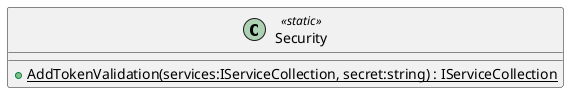 @startuml
class Security <<static>> {
    + {static} AddTokenValidation(services:IServiceCollection, secret:string) : IServiceCollection
}
@enduml
